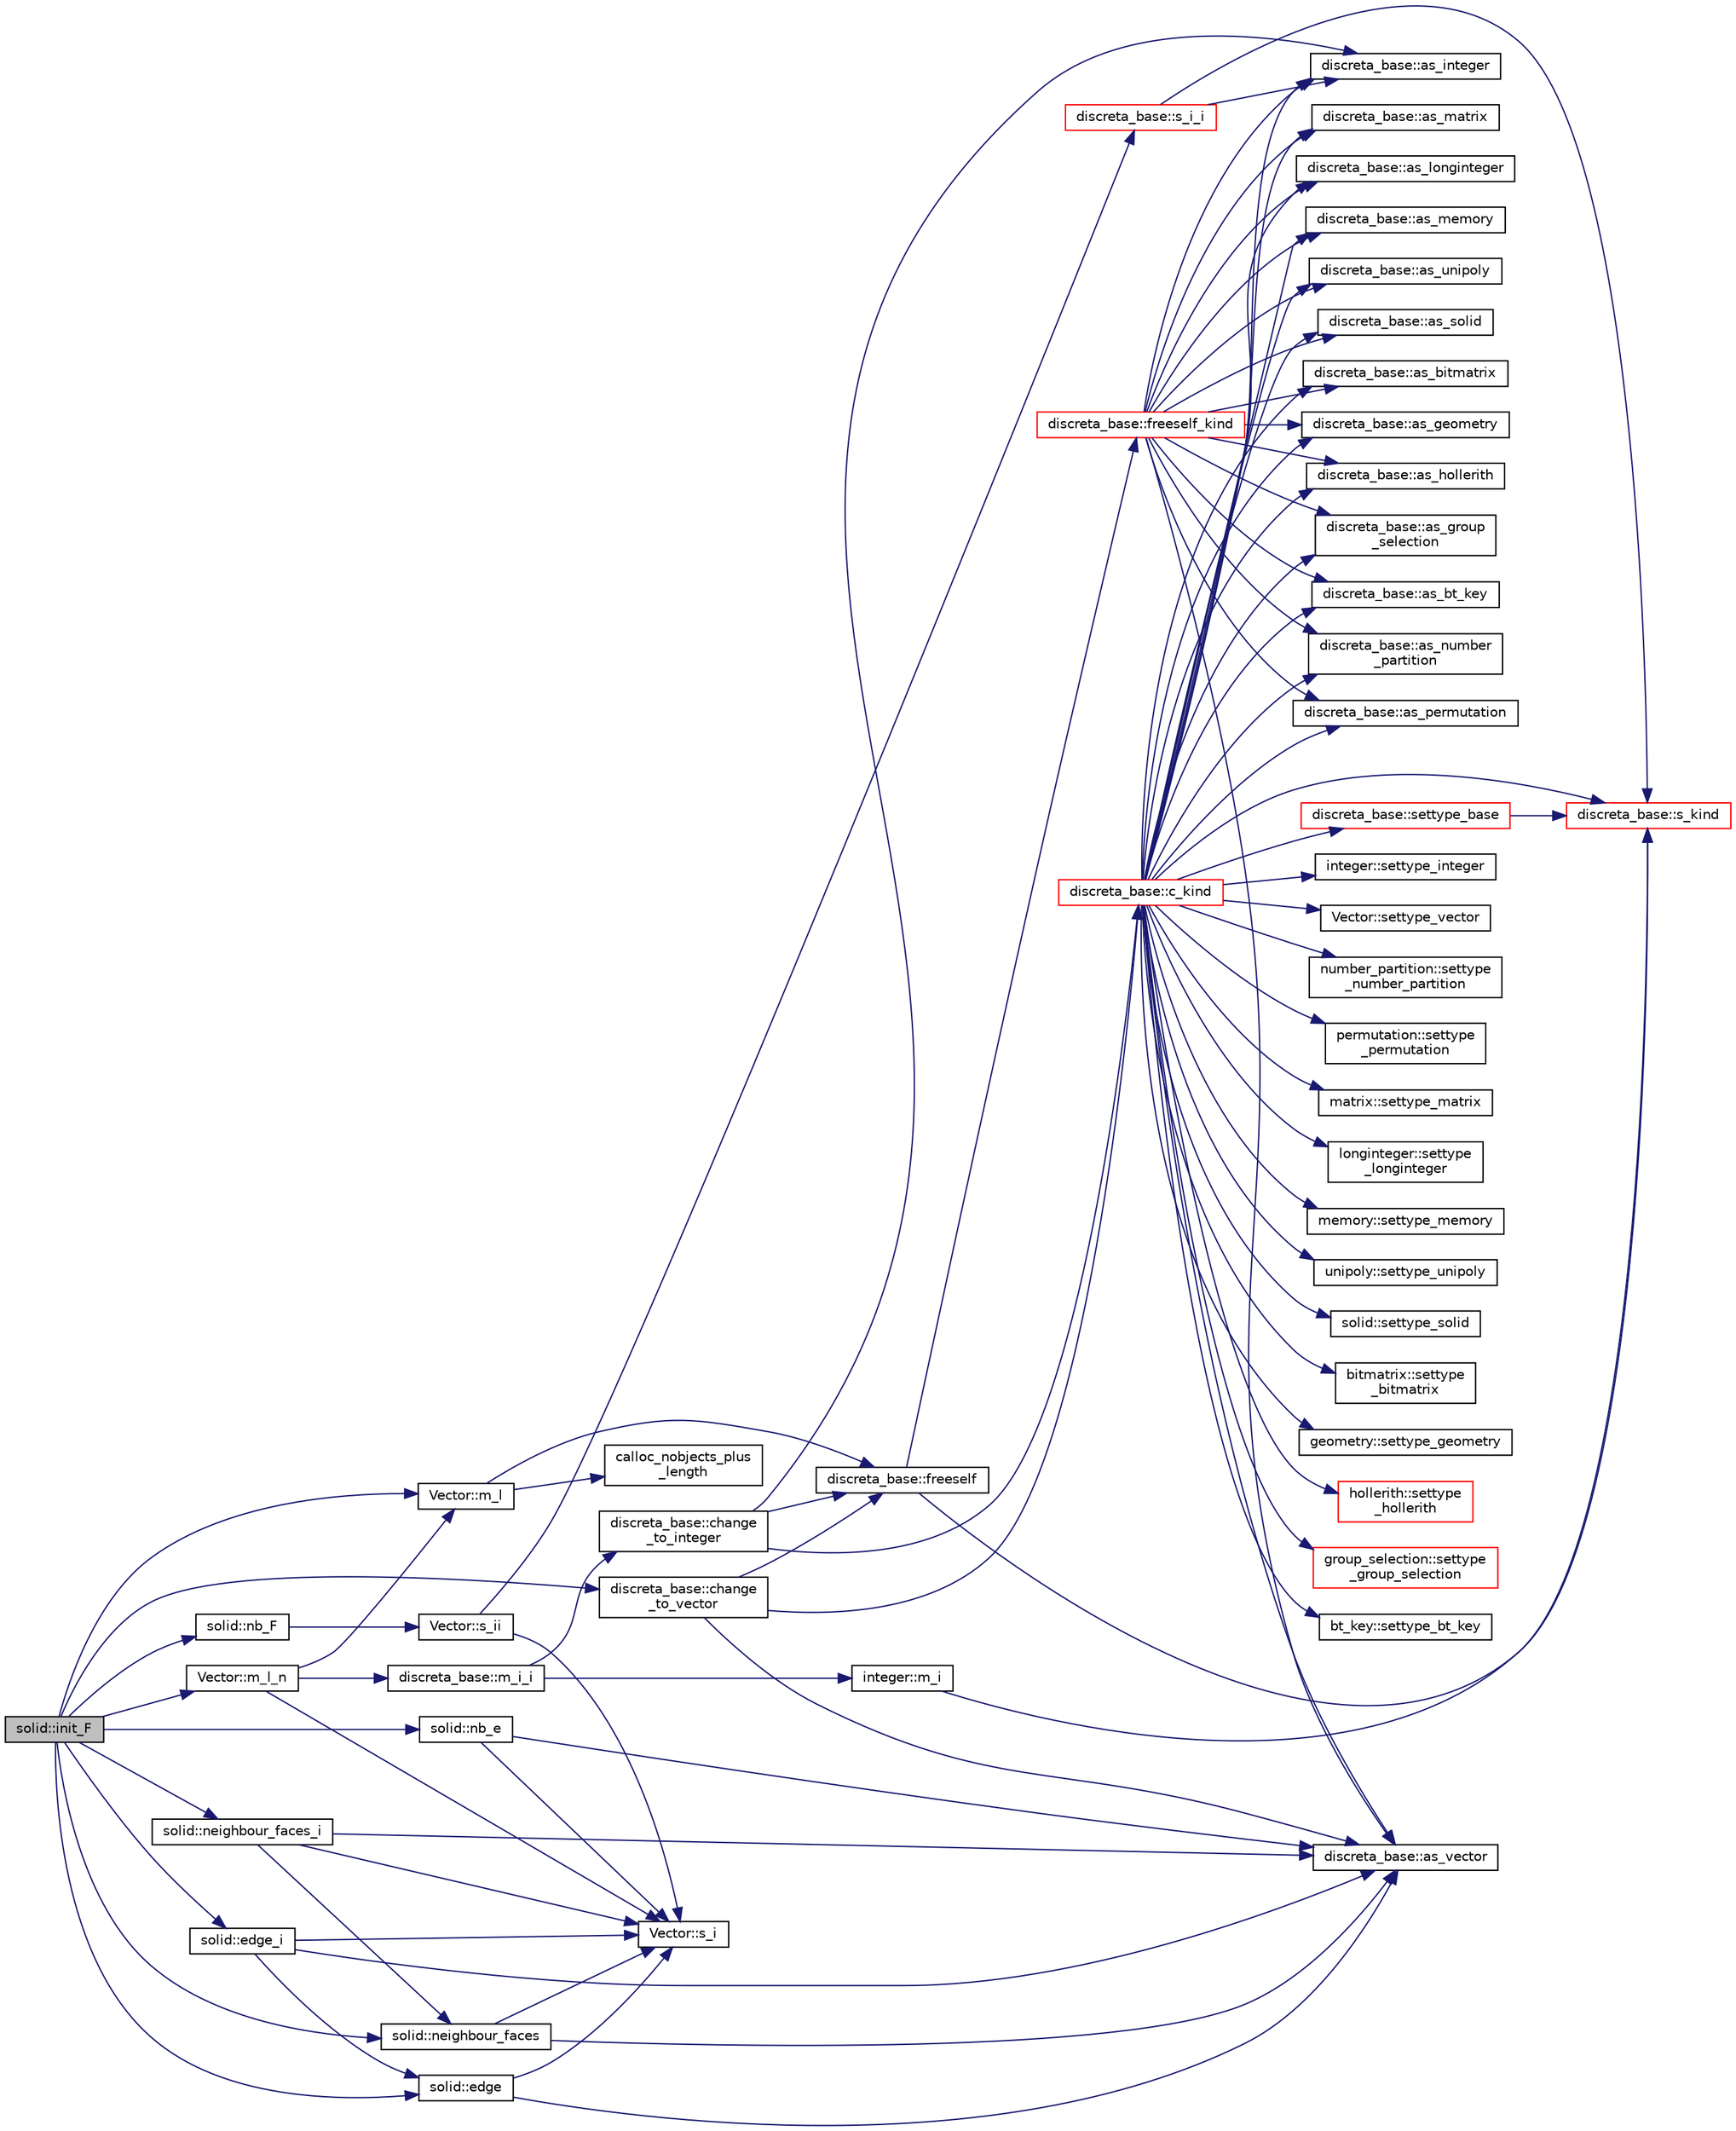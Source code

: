 digraph "solid::init_F"
{
  edge [fontname="Helvetica",fontsize="10",labelfontname="Helvetica",labelfontsize="10"];
  node [fontname="Helvetica",fontsize="10",shape=record];
  rankdir="LR";
  Node3214 [label="solid::init_F",height=0.2,width=0.4,color="black", fillcolor="grey75", style="filled", fontcolor="black"];
  Node3214 -> Node3215 [color="midnightblue",fontsize="10",style="solid",fontname="Helvetica"];
  Node3215 [label="solid::nb_F",height=0.2,width=0.4,color="black", fillcolor="white", style="filled",URL="$d8/def/classsolid.html#a476fed0721c9fb1532618dd96db251d6"];
  Node3215 -> Node3216 [color="midnightblue",fontsize="10",style="solid",fontname="Helvetica"];
  Node3216 [label="Vector::s_ii",height=0.2,width=0.4,color="black", fillcolor="white", style="filled",URL="$d5/db2/class_vector.html#a75d4942cc7b9794717b4846c10520db8"];
  Node3216 -> Node3217 [color="midnightblue",fontsize="10",style="solid",fontname="Helvetica"];
  Node3217 [label="Vector::s_i",height=0.2,width=0.4,color="black", fillcolor="white", style="filled",URL="$d5/db2/class_vector.html#a1c4fe1752523df8119f70dd550244871"];
  Node3216 -> Node3218 [color="midnightblue",fontsize="10",style="solid",fontname="Helvetica"];
  Node3218 [label="discreta_base::s_i_i",height=0.2,width=0.4,color="red", fillcolor="white", style="filled",URL="$d7/d71/classdiscreta__base.html#aadb92c01fbe69b3034b0214b33fbc735"];
  Node3218 -> Node3219 [color="midnightblue",fontsize="10",style="solid",fontname="Helvetica"];
  Node3219 [label="discreta_base::s_kind",height=0.2,width=0.4,color="red", fillcolor="white", style="filled",URL="$d7/d71/classdiscreta__base.html#a8a830025c74adbbc3362418a7c2ba157"];
  Node3218 -> Node3224 [color="midnightblue",fontsize="10",style="solid",fontname="Helvetica"];
  Node3224 [label="discreta_base::as_integer",height=0.2,width=0.4,color="black", fillcolor="white", style="filled",URL="$d7/d71/classdiscreta__base.html#a00d7691eaf874fd283d942692fe8dd26"];
  Node3214 -> Node3226 [color="midnightblue",fontsize="10",style="solid",fontname="Helvetica"];
  Node3226 [label="solid::nb_e",height=0.2,width=0.4,color="black", fillcolor="white", style="filled",URL="$d8/def/classsolid.html#aeb3bd7332f1a39cdb44db6be83cca3f5"];
  Node3226 -> Node3217 [color="midnightblue",fontsize="10",style="solid",fontname="Helvetica"];
  Node3226 -> Node3227 [color="midnightblue",fontsize="10",style="solid",fontname="Helvetica"];
  Node3227 [label="discreta_base::as_vector",height=0.2,width=0.4,color="black", fillcolor="white", style="filled",URL="$d7/d71/classdiscreta__base.html#a7bdd6cae39c380b128ee9e17e42cf020"];
  Node3214 -> Node3228 [color="midnightblue",fontsize="10",style="solid",fontname="Helvetica"];
  Node3228 [label="Vector::m_l_n",height=0.2,width=0.4,color="black", fillcolor="white", style="filled",URL="$d5/db2/class_vector.html#a5c7c126e6266ecdc832c5ce5bc1cca2f"];
  Node3228 -> Node3229 [color="midnightblue",fontsize="10",style="solid",fontname="Helvetica"];
  Node3229 [label="Vector::m_l",height=0.2,width=0.4,color="black", fillcolor="white", style="filled",URL="$d5/db2/class_vector.html#a00f5520c2a6b4f5282a1a8bcf8ea74eb"];
  Node3229 -> Node3230 [color="midnightblue",fontsize="10",style="solid",fontname="Helvetica"];
  Node3230 [label="discreta_base::freeself",height=0.2,width=0.4,color="black", fillcolor="white", style="filled",URL="$d7/d71/classdiscreta__base.html#a9a3c9501a562293b5667c11b9174d6e5"];
  Node3230 -> Node3231 [color="midnightblue",fontsize="10",style="solid",fontname="Helvetica"];
  Node3231 [label="discreta_base::freeself_kind",height=0.2,width=0.4,color="red", fillcolor="white", style="filled",URL="$d7/d71/classdiscreta__base.html#a63a23ada2165b3838fab719ed458cec8"];
  Node3231 -> Node3224 [color="midnightblue",fontsize="10",style="solid",fontname="Helvetica"];
  Node3231 -> Node3227 [color="midnightblue",fontsize="10",style="solid",fontname="Helvetica"];
  Node3231 -> Node3237 [color="midnightblue",fontsize="10",style="solid",fontname="Helvetica"];
  Node3237 [label="discreta_base::as_number\l_partition",height=0.2,width=0.4,color="black", fillcolor="white", style="filled",URL="$d7/d71/classdiscreta__base.html#a307aa09de0e925d46697707968ffab00"];
  Node3231 -> Node3239 [color="midnightblue",fontsize="10",style="solid",fontname="Helvetica"];
  Node3239 [label="discreta_base::as_permutation",height=0.2,width=0.4,color="black", fillcolor="white", style="filled",URL="$d7/d71/classdiscreta__base.html#aa4e72f36a82984239b12ae831e131098"];
  Node3231 -> Node3241 [color="midnightblue",fontsize="10",style="solid",fontname="Helvetica"];
  Node3241 [label="discreta_base::as_matrix",height=0.2,width=0.4,color="black", fillcolor="white", style="filled",URL="$d7/d71/classdiscreta__base.html#ae4d7f56d917a4707b838fbffde6467ff"];
  Node3231 -> Node3244 [color="midnightblue",fontsize="10",style="solid",fontname="Helvetica"];
  Node3244 [label="discreta_base::as_longinteger",height=0.2,width=0.4,color="black", fillcolor="white", style="filled",URL="$d7/d71/classdiscreta__base.html#a20a094639eb711b10c8694c51937f7cd"];
  Node3231 -> Node3247 [color="midnightblue",fontsize="10",style="solid",fontname="Helvetica"];
  Node3247 [label="discreta_base::as_memory",height=0.2,width=0.4,color="black", fillcolor="white", style="filled",URL="$d7/d71/classdiscreta__base.html#ad94b2d7dce0cd4fa22db57f6e79c4bd2"];
  Node3231 -> Node3249 [color="midnightblue",fontsize="10",style="solid",fontname="Helvetica"];
  Node3249 [label="discreta_base::as_unipoly",height=0.2,width=0.4,color="black", fillcolor="white", style="filled",URL="$d7/d71/classdiscreta__base.html#ad50d8027f039fe5c2478cddb243adc9d"];
  Node3231 -> Node3251 [color="midnightblue",fontsize="10",style="solid",fontname="Helvetica"];
  Node3251 [label="discreta_base::as_solid",height=0.2,width=0.4,color="black", fillcolor="white", style="filled",URL="$d7/d71/classdiscreta__base.html#a1fc5f2b85ec97ab0a69dd64903c970a5"];
  Node3231 -> Node3253 [color="midnightblue",fontsize="10",style="solid",fontname="Helvetica"];
  Node3253 [label="discreta_base::as_bitmatrix",height=0.2,width=0.4,color="black", fillcolor="white", style="filled",URL="$d7/d71/classdiscreta__base.html#a071ad54ea8ef6c9d1d15f532e5a76df6"];
  Node3231 -> Node3255 [color="midnightblue",fontsize="10",style="solid",fontname="Helvetica"];
  Node3255 [label="discreta_base::as_geometry",height=0.2,width=0.4,color="black", fillcolor="white", style="filled",URL="$d7/d71/classdiscreta__base.html#a38fc7b4cdd830703e9d87354b79bc5c8"];
  Node3231 -> Node3257 [color="midnightblue",fontsize="10",style="solid",fontname="Helvetica"];
  Node3257 [label="discreta_base::as_hollerith",height=0.2,width=0.4,color="black", fillcolor="white", style="filled",URL="$d7/d71/classdiscreta__base.html#a3e66f82711f314710107e2f29e589690"];
  Node3231 -> Node3259 [color="midnightblue",fontsize="10",style="solid",fontname="Helvetica"];
  Node3259 [label="discreta_base::as_group\l_selection",height=0.2,width=0.4,color="black", fillcolor="white", style="filled",URL="$d7/d71/classdiscreta__base.html#aae1bac4883c567718bef9fb610abbdc8"];
  Node3231 -> Node3261 [color="midnightblue",fontsize="10",style="solid",fontname="Helvetica"];
  Node3261 [label="discreta_base::as_bt_key",height=0.2,width=0.4,color="black", fillcolor="white", style="filled",URL="$d7/d71/classdiscreta__base.html#a2734c6e08dca17cf6588bd5064ec1b9f"];
  Node3230 -> Node3219 [color="midnightblue",fontsize="10",style="solid",fontname="Helvetica"];
  Node3229 -> Node3271 [color="midnightblue",fontsize="10",style="solid",fontname="Helvetica"];
  Node3271 [label="calloc_nobjects_plus\l_length",height=0.2,width=0.4,color="black", fillcolor="white", style="filled",URL="$d9/d60/discreta_8h.html#a71599d54c8c17dfa065a363f5cdd0aa4"];
  Node3228 -> Node3217 [color="midnightblue",fontsize="10",style="solid",fontname="Helvetica"];
  Node3228 -> Node3272 [color="midnightblue",fontsize="10",style="solid",fontname="Helvetica"];
  Node3272 [label="discreta_base::m_i_i",height=0.2,width=0.4,color="black", fillcolor="white", style="filled",URL="$d7/d71/classdiscreta__base.html#aa231464a9d4bc233f66608021c9ad997"];
  Node3272 -> Node3273 [color="midnightblue",fontsize="10",style="solid",fontname="Helvetica"];
  Node3273 [label="discreta_base::change\l_to_integer",height=0.2,width=0.4,color="black", fillcolor="white", style="filled",URL="$d7/d71/classdiscreta__base.html#a58a5a5bd8f8e6f2dd7b4483b66dc7bb9"];
  Node3273 -> Node3230 [color="midnightblue",fontsize="10",style="solid",fontname="Helvetica"];
  Node3273 -> Node3274 [color="midnightblue",fontsize="10",style="solid",fontname="Helvetica"];
  Node3274 [label="discreta_base::c_kind",height=0.2,width=0.4,color="red", fillcolor="white", style="filled",URL="$d7/d71/classdiscreta__base.html#adc2ff61589c2d083688e7a43f333cb62"];
  Node3274 -> Node3275 [color="midnightblue",fontsize="10",style="solid",fontname="Helvetica"];
  Node3275 [label="discreta_base::settype_base",height=0.2,width=0.4,color="red", fillcolor="white", style="filled",URL="$d7/d71/classdiscreta__base.html#a4f42899a89447d1c3993ea07c38f8ad4"];
  Node3275 -> Node3219 [color="midnightblue",fontsize="10",style="solid",fontname="Helvetica"];
  Node3274 -> Node3224 [color="midnightblue",fontsize="10",style="solid",fontname="Helvetica"];
  Node3274 -> Node3276 [color="midnightblue",fontsize="10",style="solid",fontname="Helvetica"];
  Node3276 [label="integer::settype_integer",height=0.2,width=0.4,color="black", fillcolor="white", style="filled",URL="$d0/de5/classinteger.html#a6265c65ef311229acd513d748faba796"];
  Node3274 -> Node3227 [color="midnightblue",fontsize="10",style="solid",fontname="Helvetica"];
  Node3274 -> Node3277 [color="midnightblue",fontsize="10",style="solid",fontname="Helvetica"];
  Node3277 [label="Vector::settype_vector",height=0.2,width=0.4,color="black", fillcolor="white", style="filled",URL="$d5/db2/class_vector.html#a34e0d00b18c051f23904a8429fa6c8b4"];
  Node3274 -> Node3237 [color="midnightblue",fontsize="10",style="solid",fontname="Helvetica"];
  Node3274 -> Node3278 [color="midnightblue",fontsize="10",style="solid",fontname="Helvetica"];
  Node3278 [label="number_partition::settype\l_number_partition",height=0.2,width=0.4,color="black", fillcolor="white", style="filled",URL="$df/d50/classnumber__partition.html#a3aaec1b557758f643ffc8555bbc358be"];
  Node3274 -> Node3239 [color="midnightblue",fontsize="10",style="solid",fontname="Helvetica"];
  Node3274 -> Node3279 [color="midnightblue",fontsize="10",style="solid",fontname="Helvetica"];
  Node3279 [label="permutation::settype\l_permutation",height=0.2,width=0.4,color="black", fillcolor="white", style="filled",URL="$d0/d08/classpermutation.html#af1eea29f86195cede9562e444664c28c"];
  Node3274 -> Node3241 [color="midnightblue",fontsize="10",style="solid",fontname="Helvetica"];
  Node3274 -> Node3280 [color="midnightblue",fontsize="10",style="solid",fontname="Helvetica"];
  Node3280 [label="matrix::settype_matrix",height=0.2,width=0.4,color="black", fillcolor="white", style="filled",URL="$d1/d8d/classmatrix.html#a1780283a64a789e4084d792683d276bb"];
  Node3274 -> Node3244 [color="midnightblue",fontsize="10",style="solid",fontname="Helvetica"];
  Node3274 -> Node3281 [color="midnightblue",fontsize="10",style="solid",fontname="Helvetica"];
  Node3281 [label="longinteger::settype\l_longinteger",height=0.2,width=0.4,color="black", fillcolor="white", style="filled",URL="$d3/d71/classlonginteger.html#ae5f811ece8df31b9ff114368a18e1dc5"];
  Node3274 -> Node3247 [color="midnightblue",fontsize="10",style="solid",fontname="Helvetica"];
  Node3274 -> Node3282 [color="midnightblue",fontsize="10",style="solid",fontname="Helvetica"];
  Node3282 [label="memory::settype_memory",height=0.2,width=0.4,color="black", fillcolor="white", style="filled",URL="$d8/d99/classmemory.html#a33aae277f9b8fe36b02e9d5da895451b"];
  Node3274 -> Node3249 [color="midnightblue",fontsize="10",style="solid",fontname="Helvetica"];
  Node3274 -> Node3283 [color="midnightblue",fontsize="10",style="solid",fontname="Helvetica"];
  Node3283 [label="unipoly::settype_unipoly",height=0.2,width=0.4,color="black", fillcolor="white", style="filled",URL="$d1/d89/classunipoly.html#a8db854fcc85c5e1150b1f1b1c005c95b"];
  Node3274 -> Node3251 [color="midnightblue",fontsize="10",style="solid",fontname="Helvetica"];
  Node3274 -> Node3284 [color="midnightblue",fontsize="10",style="solid",fontname="Helvetica"];
  Node3284 [label="solid::settype_solid",height=0.2,width=0.4,color="black", fillcolor="white", style="filled",URL="$d8/def/classsolid.html#a775bd4821f75a8aee4ea3d4335ff90e0"];
  Node3274 -> Node3253 [color="midnightblue",fontsize="10",style="solid",fontname="Helvetica"];
  Node3274 -> Node3285 [color="midnightblue",fontsize="10",style="solid",fontname="Helvetica"];
  Node3285 [label="bitmatrix::settype\l_bitmatrix",height=0.2,width=0.4,color="black", fillcolor="white", style="filled",URL="$de/dc8/classbitmatrix.html#acb571d947f9526665ebbdc0ce3e2a973"];
  Node3274 -> Node3255 [color="midnightblue",fontsize="10",style="solid",fontname="Helvetica"];
  Node3274 -> Node3286 [color="midnightblue",fontsize="10",style="solid",fontname="Helvetica"];
  Node3286 [label="geometry::settype_geometry",height=0.2,width=0.4,color="black", fillcolor="white", style="filled",URL="$da/d44/classgeometry.html#ab4a336baba6a3f56f5ffa053a5be5ba7"];
  Node3274 -> Node3257 [color="midnightblue",fontsize="10",style="solid",fontname="Helvetica"];
  Node3274 -> Node3287 [color="midnightblue",fontsize="10",style="solid",fontname="Helvetica"];
  Node3287 [label="hollerith::settype\l_hollerith",height=0.2,width=0.4,color="red", fillcolor="white", style="filled",URL="$d8/d99/classhollerith.html#a23bbd4acfc88a0e90f1245f243f51f76"];
  Node3274 -> Node3259 [color="midnightblue",fontsize="10",style="solid",fontname="Helvetica"];
  Node3274 -> Node3289 [color="midnightblue",fontsize="10",style="solid",fontname="Helvetica"];
  Node3289 [label="group_selection::settype\l_group_selection",height=0.2,width=0.4,color="red", fillcolor="white", style="filled",URL="$d6/db0/classgroup__selection.html#a015ed73b7b8d784bedd4d11ac1fc0ec1"];
  Node3274 -> Node3261 [color="midnightblue",fontsize="10",style="solid",fontname="Helvetica"];
  Node3274 -> Node3291 [color="midnightblue",fontsize="10",style="solid",fontname="Helvetica"];
  Node3291 [label="bt_key::settype_bt_key",height=0.2,width=0.4,color="black", fillcolor="white", style="filled",URL="$d1/de5/classbt__key.html#a352bb10beb7c789d8d29373035824800"];
  Node3274 -> Node3219 [color="midnightblue",fontsize="10",style="solid",fontname="Helvetica"];
  Node3273 -> Node3224 [color="midnightblue",fontsize="10",style="solid",fontname="Helvetica"];
  Node3272 -> Node3296 [color="midnightblue",fontsize="10",style="solid",fontname="Helvetica"];
  Node3296 [label="integer::m_i",height=0.2,width=0.4,color="black", fillcolor="white", style="filled",URL="$d0/de5/classinteger.html#a869091f0a0f35f5354c8c4a70250e8a9"];
  Node3296 -> Node3219 [color="midnightblue",fontsize="10",style="solid",fontname="Helvetica"];
  Node3214 -> Node3297 [color="midnightblue",fontsize="10",style="solid",fontname="Helvetica"];
  Node3297 [label="solid::edge",height=0.2,width=0.4,color="black", fillcolor="white", style="filled",URL="$d8/def/classsolid.html#a703b914bee212828ebb65d3d5313460e"];
  Node3297 -> Node3217 [color="midnightblue",fontsize="10",style="solid",fontname="Helvetica"];
  Node3297 -> Node3227 [color="midnightblue",fontsize="10",style="solid",fontname="Helvetica"];
  Node3214 -> Node3229 [color="midnightblue",fontsize="10",style="solid",fontname="Helvetica"];
  Node3214 -> Node3298 [color="midnightblue",fontsize="10",style="solid",fontname="Helvetica"];
  Node3298 [label="solid::edge_i",height=0.2,width=0.4,color="black", fillcolor="white", style="filled",URL="$d8/def/classsolid.html#af5ed0a914a62d73b448c3546d9bb0e0c"];
  Node3298 -> Node3297 [color="midnightblue",fontsize="10",style="solid",fontname="Helvetica"];
  Node3298 -> Node3217 [color="midnightblue",fontsize="10",style="solid",fontname="Helvetica"];
  Node3298 -> Node3227 [color="midnightblue",fontsize="10",style="solid",fontname="Helvetica"];
  Node3214 -> Node3299 [color="midnightblue",fontsize="10",style="solid",fontname="Helvetica"];
  Node3299 [label="discreta_base::change\l_to_vector",height=0.2,width=0.4,color="black", fillcolor="white", style="filled",URL="$d7/d71/classdiscreta__base.html#a66186d19c55ad54af11e2a040a763c38"];
  Node3299 -> Node3230 [color="midnightblue",fontsize="10",style="solid",fontname="Helvetica"];
  Node3299 -> Node3274 [color="midnightblue",fontsize="10",style="solid",fontname="Helvetica"];
  Node3299 -> Node3227 [color="midnightblue",fontsize="10",style="solid",fontname="Helvetica"];
  Node3214 -> Node3300 [color="midnightblue",fontsize="10",style="solid",fontname="Helvetica"];
  Node3300 [label="solid::neighbour_faces",height=0.2,width=0.4,color="black", fillcolor="white", style="filled",URL="$d8/def/classsolid.html#aa679392983420946e8f1db13b0fc40b0"];
  Node3300 -> Node3217 [color="midnightblue",fontsize="10",style="solid",fontname="Helvetica"];
  Node3300 -> Node3227 [color="midnightblue",fontsize="10",style="solid",fontname="Helvetica"];
  Node3214 -> Node3301 [color="midnightblue",fontsize="10",style="solid",fontname="Helvetica"];
  Node3301 [label="solid::neighbour_faces_i",height=0.2,width=0.4,color="black", fillcolor="white", style="filled",URL="$d8/def/classsolid.html#a5f8389874c5134f2ccb46a93c2335937"];
  Node3301 -> Node3300 [color="midnightblue",fontsize="10",style="solid",fontname="Helvetica"];
  Node3301 -> Node3217 [color="midnightblue",fontsize="10",style="solid",fontname="Helvetica"];
  Node3301 -> Node3227 [color="midnightblue",fontsize="10",style="solid",fontname="Helvetica"];
}

